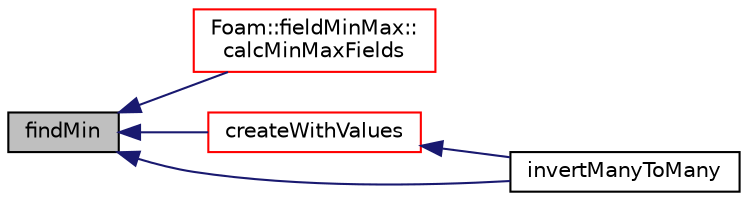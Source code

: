 digraph "findMin"
{
  bgcolor="transparent";
  edge [fontname="Helvetica",fontsize="10",labelfontname="Helvetica",labelfontsize="10"];
  node [fontname="Helvetica",fontsize="10",shape=record];
  rankdir="LR";
  Node1 [label="findMin",height=0.2,width=0.4,color="black", fillcolor="grey75", style="filled", fontcolor="black"];
  Node1 -> Node2 [dir="back",color="midnightblue",fontsize="10",style="solid",fontname="Helvetica"];
  Node2 [label="Foam::fieldMinMax::\lcalcMinMaxFields",height=0.2,width=0.4,color="red",URL="$a00767.html#a6126365ecd734d34bcb4c240e4ce8039",tooltip="Calculate the field min/max. "];
  Node1 -> Node3 [dir="back",color="midnightblue",fontsize="10",style="solid",fontname="Helvetica"];
  Node3 [label="createWithValues",height=0.2,width=0.4,color="red",URL="$a10758.html#aeeca6143ff7b77311c502e416937caf1",tooltip="Opposite of findIndices: set values at indices to given value. "];
  Node3 -> Node4 [dir="back",color="midnightblue",fontsize="10",style="solid",fontname="Helvetica"];
  Node4 [label="invertManyToMany",height=0.2,width=0.4,color="black",URL="$a10758.html#a60361d3b41d646c75759253d819ea911"];
  Node1 -> Node4 [dir="back",color="midnightblue",fontsize="10",style="solid",fontname="Helvetica"];
}
